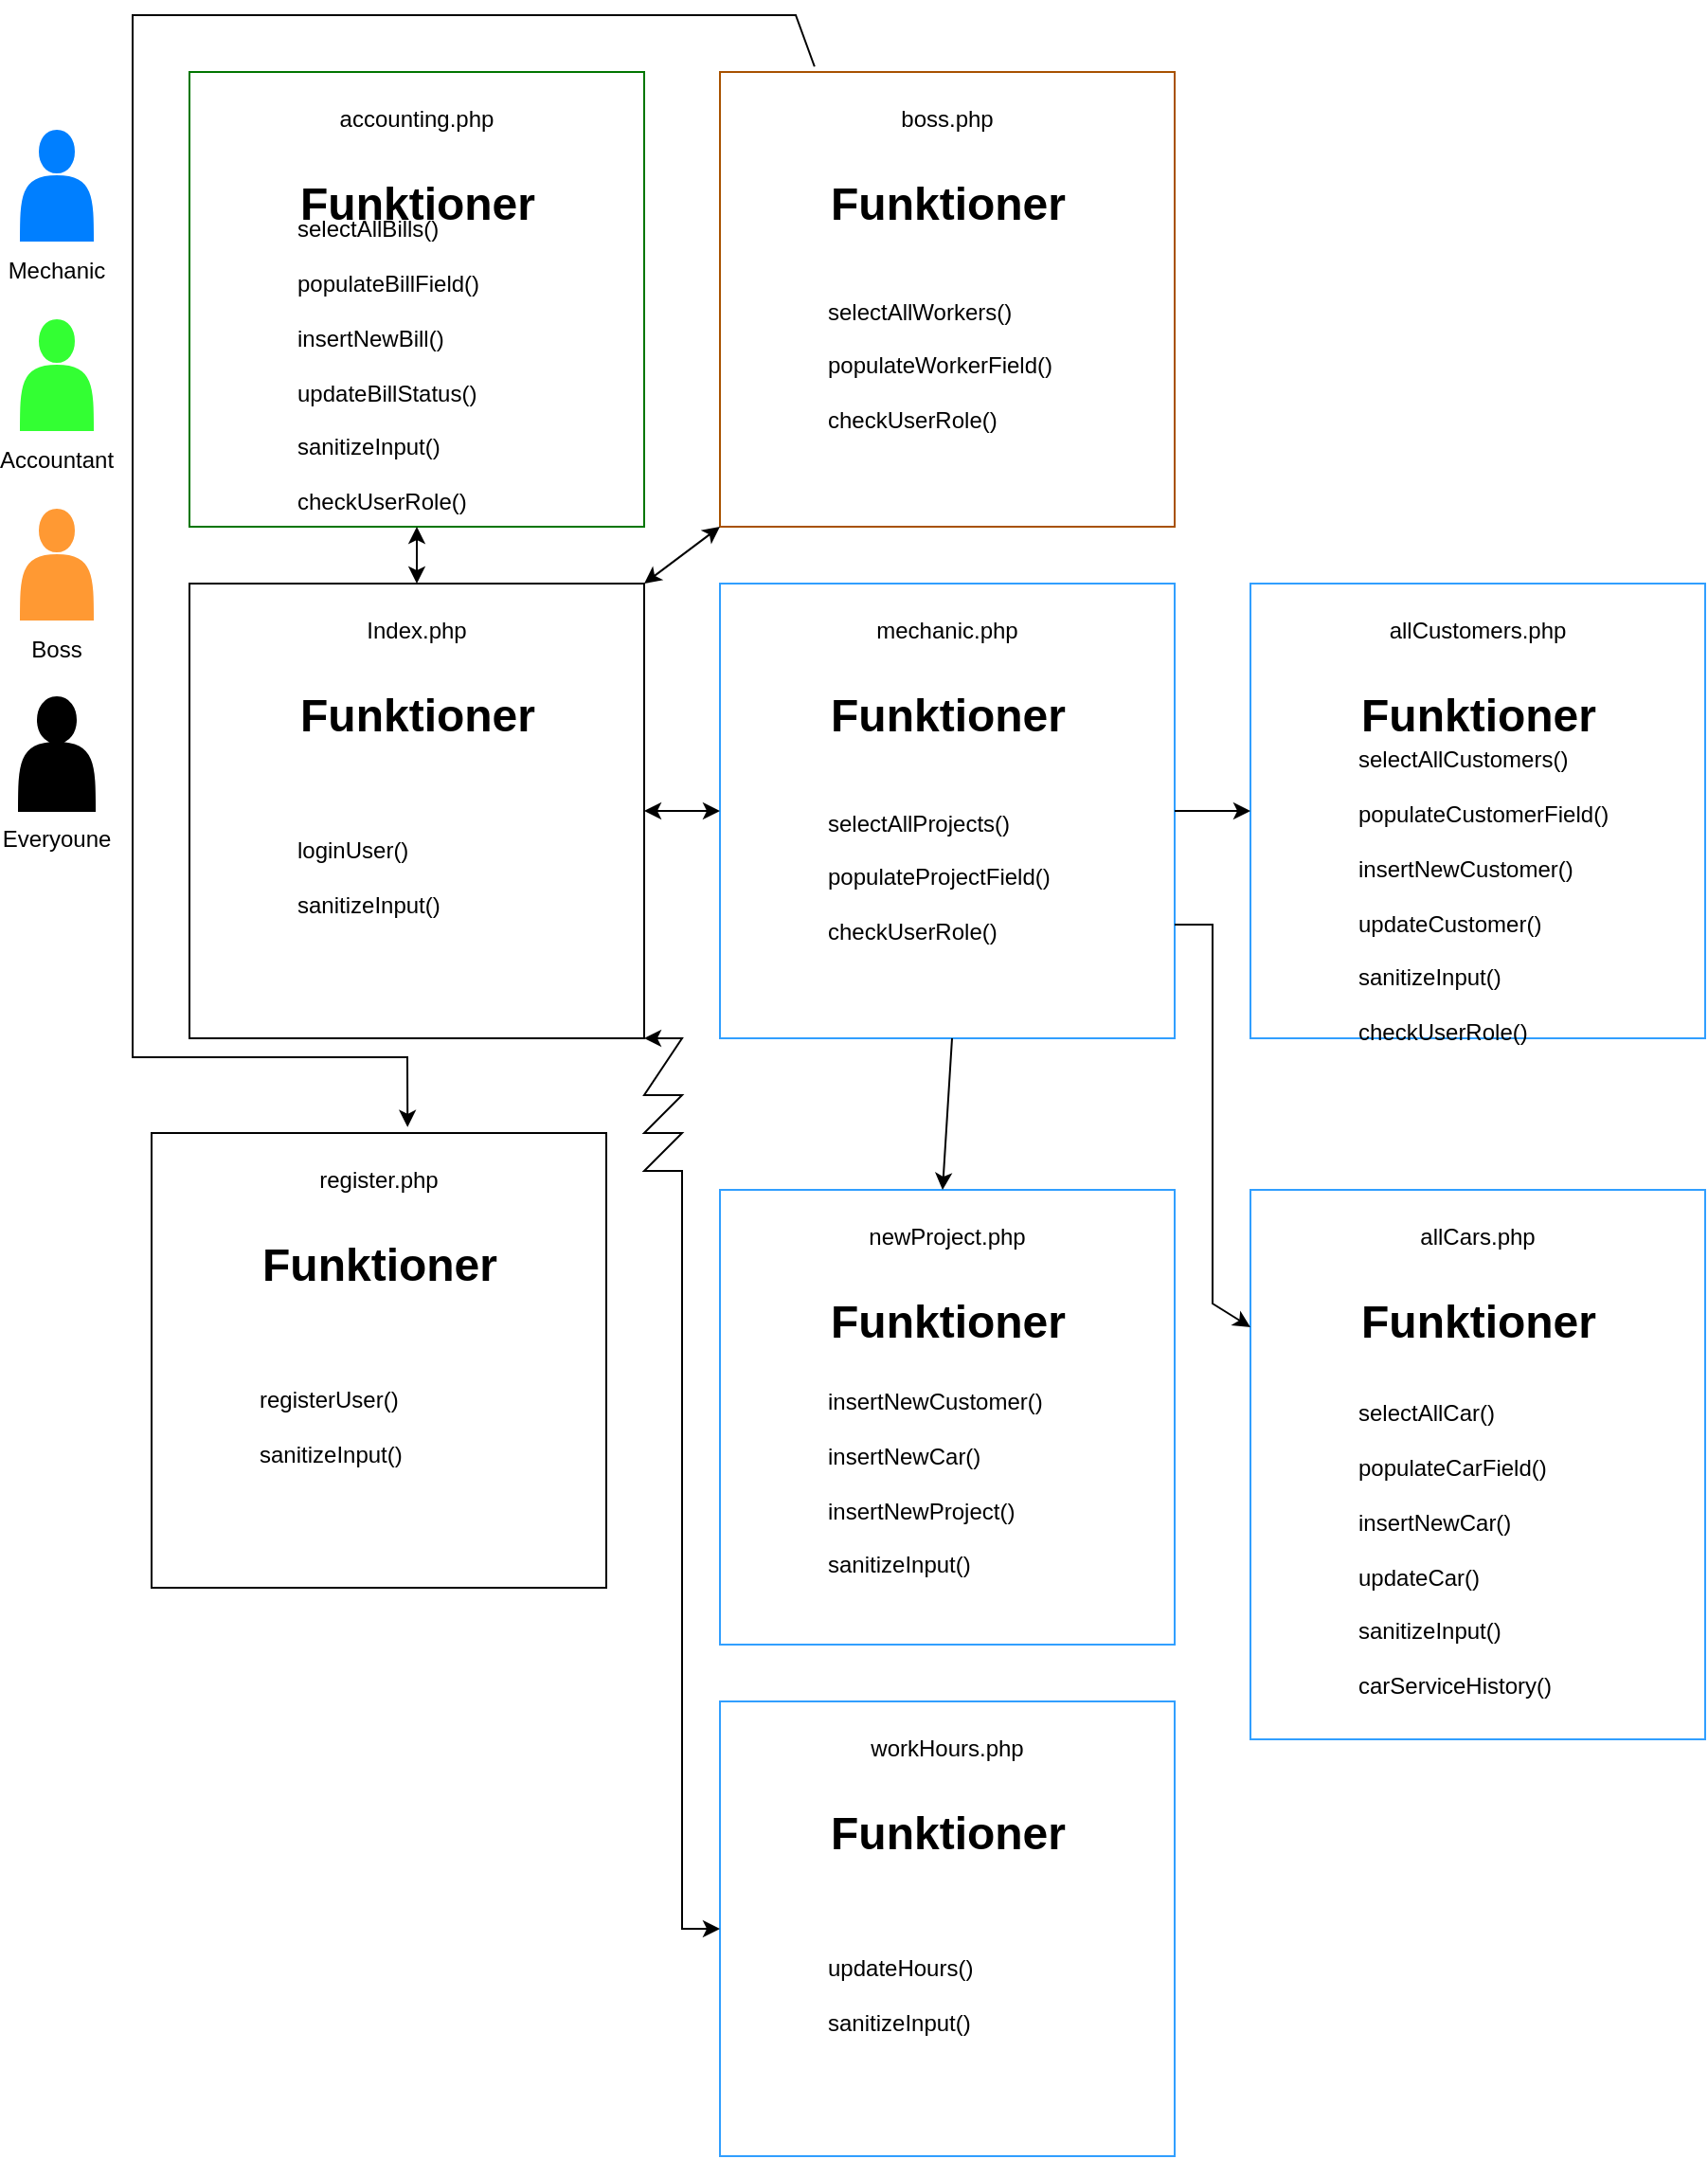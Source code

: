 <mxfile version="24.7.7">
  <diagram name="Page-1" id="ry_jRe4qEC-aKRxP1xIr">
    <mxGraphModel dx="1500" dy="814" grid="1" gridSize="10" guides="1" tooltips="1" connect="1" arrows="1" fold="1" page="1" pageScale="1" pageWidth="827" pageHeight="1169" math="0" shadow="0">
      <root>
        <mxCell id="0" />
        <mxCell id="1" parent="0" />
        <mxCell id="bAg9H6TD8A-TBEvWQ7Vd-1" value="" style="rounded=0;whiteSpace=wrap;html=1;" parent="1" vertex="1">
          <mxGeometry x="120" y="310" width="240" height="240" as="geometry" />
        </mxCell>
        <mxCell id="bAg9H6TD8A-TBEvWQ7Vd-2" value="Index.php" style="text;html=1;align=center;verticalAlign=middle;whiteSpace=wrap;rounded=0;" parent="1" vertex="1">
          <mxGeometry x="210" y="320" width="60" height="30" as="geometry" />
        </mxCell>
        <mxCell id="bAg9H6TD8A-TBEvWQ7Vd-4" value="Funktioner" style="text;strokeColor=none;fillColor=none;html=1;fontSize=24;fontStyle=1;verticalAlign=middle;align=center;" parent="1" vertex="1">
          <mxGeometry x="190" y="360" width="100" height="40" as="geometry" />
        </mxCell>
        <mxCell id="bAg9H6TD8A-TBEvWQ7Vd-5" value="loginUser()&lt;div&gt;&lt;br&gt;&lt;/div&gt;&lt;div&gt;sanitizeInput()&lt;br&gt;&lt;/div&gt;" style="text;html=1;align=left;verticalAlign=middle;whiteSpace=wrap;rounded=0;" parent="1" vertex="1">
          <mxGeometry x="175" y="400" width="130" height="130" as="geometry" />
        </mxCell>
        <mxCell id="bAg9H6TD8A-TBEvWQ7Vd-6" value="" style="rounded=0;whiteSpace=wrap;html=1;strokeColor=#319fff;" parent="1" vertex="1">
          <mxGeometry x="400" y="310" width="240" height="240" as="geometry" />
        </mxCell>
        <mxCell id="bAg9H6TD8A-TBEvWQ7Vd-7" value="mechanic.php" style="text;html=1;align=center;verticalAlign=middle;whiteSpace=wrap;rounded=0;" parent="1" vertex="1">
          <mxGeometry x="490" y="320" width="60" height="30" as="geometry" />
        </mxCell>
        <mxCell id="bAg9H6TD8A-TBEvWQ7Vd-8" value="Funktioner" style="text;strokeColor=none;fillColor=none;html=1;fontSize=24;fontStyle=1;verticalAlign=middle;align=center;" parent="1" vertex="1">
          <mxGeometry x="470" y="360" width="100" height="40" as="geometry" />
        </mxCell>
        <mxCell id="bAg9H6TD8A-TBEvWQ7Vd-9" value="selectAllProjects()&lt;div&gt;&lt;div&gt;&lt;br&gt;&lt;/div&gt;&lt;div&gt;populateProjectField()&lt;/div&gt;&lt;/div&gt;&lt;div&gt;&lt;br&gt;&lt;/div&gt;&lt;div&gt;checkUserRole()&lt;/div&gt;" style="text;html=1;align=left;verticalAlign=middle;whiteSpace=wrap;rounded=0;" parent="1" vertex="1">
          <mxGeometry x="455" y="400" width="130" height="130" as="geometry" />
        </mxCell>
        <mxCell id="bAg9H6TD8A-TBEvWQ7Vd-16" value="" style="shape=actor;whiteSpace=wrap;html=1;strokeColor=#FFFFFF;fillColor=#007FFF;" parent="1" vertex="1">
          <mxGeometry x="30" y="70" width="40" height="60" as="geometry" />
        </mxCell>
        <mxCell id="bAg9H6TD8A-TBEvWQ7Vd-17" value="Mechanic" style="text;html=1;align=center;verticalAlign=middle;whiteSpace=wrap;rounded=0;" parent="1" vertex="1">
          <mxGeometry x="20" y="130" width="60" height="30" as="geometry" />
        </mxCell>
        <mxCell id="bAg9H6TD8A-TBEvWQ7Vd-18" value="" style="shape=actor;whiteSpace=wrap;html=1;strokeColor=#FFFFFF;fillColor=#33FF33;" parent="1" vertex="1">
          <mxGeometry x="30" y="170" width="40" height="60" as="geometry" />
        </mxCell>
        <mxCell id="bAg9H6TD8A-TBEvWQ7Vd-19" value="Accountant" style="text;html=1;align=center;verticalAlign=middle;whiteSpace=wrap;rounded=0;" parent="1" vertex="1">
          <mxGeometry x="20" y="230" width="60" height="30" as="geometry" />
        </mxCell>
        <mxCell id="bAg9H6TD8A-TBEvWQ7Vd-20" value="" style="shape=actor;whiteSpace=wrap;html=1;strokeColor=#FFFFFF;fillColor=#FF9933;" parent="1" vertex="1">
          <mxGeometry x="30" y="270" width="40" height="60" as="geometry" />
        </mxCell>
        <mxCell id="bAg9H6TD8A-TBEvWQ7Vd-21" value="Boss" style="text;html=1;align=center;verticalAlign=middle;whiteSpace=wrap;rounded=0;" parent="1" vertex="1">
          <mxGeometry x="20" y="330" width="60" height="30" as="geometry" />
        </mxCell>
        <mxCell id="bAg9H6TD8A-TBEvWQ7Vd-22" value="" style="endArrow=classic;startArrow=classic;html=1;rounded=0;exitX=1;exitY=0.5;exitDx=0;exitDy=0;entryX=0;entryY=0.5;entryDx=0;entryDy=0;" parent="1" source="bAg9H6TD8A-TBEvWQ7Vd-1" target="bAg9H6TD8A-TBEvWQ7Vd-6" edge="1">
          <mxGeometry width="50" height="50" relative="1" as="geometry">
            <mxPoint x="400" y="660" as="sourcePoint" />
            <mxPoint x="450" y="610" as="targetPoint" />
          </mxGeometry>
        </mxCell>
        <mxCell id="bAg9H6TD8A-TBEvWQ7Vd-25" value="" style="endArrow=classic;html=1;rounded=0;entryX=0.563;entryY=-0.013;entryDx=0;entryDy=0;entryPerimeter=0;exitX=0.208;exitY=-0.012;exitDx=0;exitDy=0;exitPerimeter=0;" parent="1" source="bAg9H6TD8A-TBEvWQ7Vd-39" target="bAg9H6TD8A-TBEvWQ7Vd-26" edge="1">
          <mxGeometry width="50" height="50" relative="1" as="geometry">
            <mxPoint x="70" y="560" as="sourcePoint" />
            <mxPoint x="1230" y="185" as="targetPoint" />
            <Array as="points">
              <mxPoint x="440" y="10" />
              <mxPoint x="90" y="10" />
              <mxPoint x="90" y="560" />
              <mxPoint x="235" y="560" />
            </Array>
          </mxGeometry>
        </mxCell>
        <mxCell id="bAg9H6TD8A-TBEvWQ7Vd-26" value="" style="rounded=0;whiteSpace=wrap;html=1;strokeColor=#000000;" parent="1" vertex="1">
          <mxGeometry x="100" y="600" width="240" height="240" as="geometry" />
        </mxCell>
        <mxCell id="bAg9H6TD8A-TBEvWQ7Vd-28" value="Funktioner" style="text;strokeColor=none;fillColor=none;html=1;fontSize=24;fontStyle=1;verticalAlign=middle;align=center;" parent="1" vertex="1">
          <mxGeometry x="170" y="650" width="100" height="40" as="geometry" />
        </mxCell>
        <mxCell id="bAg9H6TD8A-TBEvWQ7Vd-29" value="registerUser()&lt;div&gt;&lt;br&gt;&lt;/div&gt;&lt;div&gt;sanitizeInput()&lt;/div&gt;" style="text;html=1;align=left;verticalAlign=middle;whiteSpace=wrap;rounded=0;" parent="1" vertex="1">
          <mxGeometry x="155" y="690" width="130" height="130" as="geometry" />
        </mxCell>
        <mxCell id="bAg9H6TD8A-TBEvWQ7Vd-30" value="" style="rounded=0;whiteSpace=wrap;html=1;strokeColor=#319fff;" parent="1" vertex="1">
          <mxGeometry x="400" y="630" width="240" height="240" as="geometry" />
        </mxCell>
        <mxCell id="bAg9H6TD8A-TBEvWQ7Vd-31" value="newProject.php" style="text;html=1;align=center;verticalAlign=middle;whiteSpace=wrap;rounded=0;" parent="1" vertex="1">
          <mxGeometry x="490" y="640" width="60" height="30" as="geometry" />
        </mxCell>
        <mxCell id="bAg9H6TD8A-TBEvWQ7Vd-32" value="Funktioner" style="text;strokeColor=none;fillColor=none;html=1;fontSize=24;fontStyle=1;verticalAlign=middle;align=center;" parent="1" vertex="1">
          <mxGeometry x="470" y="680" width="100" height="40" as="geometry" />
        </mxCell>
        <mxCell id="bAg9H6TD8A-TBEvWQ7Vd-33" value="insertNewCustomer()&lt;div&gt;&lt;br&gt;&lt;/div&gt;&lt;div&gt;insertNewCar()&lt;/div&gt;&lt;div&gt;&lt;br&gt;&lt;/div&gt;&lt;div&gt;insertNewProject()&lt;/div&gt;&lt;div&gt;&lt;br&gt;&lt;/div&gt;&lt;div&gt;sanitizeInput()&lt;br&gt;&lt;/div&gt;" style="text;html=1;align=left;verticalAlign=middle;whiteSpace=wrap;rounded=0;" parent="1" vertex="1">
          <mxGeometry x="455" y="720" width="130" height="130" as="geometry" />
        </mxCell>
        <mxCell id="bAg9H6TD8A-TBEvWQ7Vd-34" value="" style="endArrow=classic;html=1;rounded=0;exitX=0;exitY=1;exitDx=0;exitDy=0;entryX=0.5;entryY=0;entryDx=0;entryDy=0;" parent="1" edge="1">
          <mxGeometry width="50" height="50" relative="1" as="geometry">
            <mxPoint x="522.5" y="550" as="sourcePoint" />
            <mxPoint x="517.5" y="630" as="targetPoint" />
            <Array as="points" />
          </mxGeometry>
        </mxCell>
        <mxCell id="bAg9H6TD8A-TBEvWQ7Vd-35" value="" style="rounded=0;whiteSpace=wrap;html=1;strokeColor=#007600;" parent="1" vertex="1">
          <mxGeometry x="120" y="40" width="240" height="240" as="geometry" />
        </mxCell>
        <mxCell id="bAg9H6TD8A-TBEvWQ7Vd-36" value="accounting.php" style="text;html=1;align=center;verticalAlign=middle;whiteSpace=wrap;rounded=0;" parent="1" vertex="1">
          <mxGeometry x="210" y="50" width="60" height="30" as="geometry" />
        </mxCell>
        <mxCell id="bAg9H6TD8A-TBEvWQ7Vd-37" value="Funktioner" style="text;strokeColor=none;fillColor=none;html=1;fontSize=24;fontStyle=1;verticalAlign=middle;align=center;" parent="1" vertex="1">
          <mxGeometry x="190" y="90" width="100" height="40" as="geometry" />
        </mxCell>
        <mxCell id="bAg9H6TD8A-TBEvWQ7Vd-38" value="selectAllBills()&lt;div&gt;&lt;br&gt;&lt;/div&gt;&lt;div&gt;populateBillField()&lt;/div&gt;&lt;div&gt;&lt;br&gt;&lt;/div&gt;&lt;div&gt;insertNewBill()&lt;/div&gt;&lt;div&gt;&lt;br&gt;&lt;/div&gt;&lt;div&gt;updateBillStatus()&lt;/div&gt;&lt;div&gt;&lt;br&gt;&lt;/div&gt;&lt;div&gt;sanitizeInput()&lt;br&gt;&lt;/div&gt;&lt;div&gt;&lt;br&gt;&lt;/div&gt;&lt;div&gt;checkUserRole()&lt;br&gt;&lt;/div&gt;" style="text;html=1;align=left;verticalAlign=middle;whiteSpace=wrap;rounded=0;" parent="1" vertex="1">
          <mxGeometry x="175" y="130" width="130" height="130" as="geometry" />
        </mxCell>
        <mxCell id="bAg9H6TD8A-TBEvWQ7Vd-39" value="" style="rounded=0;whiteSpace=wrap;html=1;strokeColor=#a85100;" parent="1" vertex="1">
          <mxGeometry x="400" y="40" width="240" height="240" as="geometry" />
        </mxCell>
        <mxCell id="bAg9H6TD8A-TBEvWQ7Vd-40" value="boss.php" style="text;html=1;align=center;verticalAlign=middle;whiteSpace=wrap;rounded=0;strokeColor=none;" parent="1" vertex="1">
          <mxGeometry x="490" y="50" width="60" height="30" as="geometry" />
        </mxCell>
        <mxCell id="bAg9H6TD8A-TBEvWQ7Vd-41" value="Funktioner" style="text;strokeColor=none;fillColor=none;html=1;fontSize=24;fontStyle=1;verticalAlign=middle;align=center;" parent="1" vertex="1">
          <mxGeometry x="470" y="90" width="100" height="40" as="geometry" />
        </mxCell>
        <mxCell id="bAg9H6TD8A-TBEvWQ7Vd-42" value="selectAllWorkers()&lt;div&gt;&lt;br&gt;&lt;/div&gt;&lt;div&gt;populateWorkerField()&lt;/div&gt;&lt;div&gt;&lt;br&gt;&lt;/div&gt;&lt;div&gt;checkUserRole()&lt;br&gt;&lt;/div&gt;" style="text;html=1;align=left;verticalAlign=middle;whiteSpace=wrap;rounded=0;strokeColor=none;" parent="1" vertex="1">
          <mxGeometry x="455" y="130" width="130" height="130" as="geometry" />
        </mxCell>
        <mxCell id="bAg9H6TD8A-TBEvWQ7Vd-45" value="" style="endArrow=classic;startArrow=classic;html=1;rounded=0;exitX=1;exitY=0;exitDx=0;exitDy=0;entryX=0;entryY=1;entryDx=0;entryDy=0;" parent="1" source="bAg9H6TD8A-TBEvWQ7Vd-1" target="bAg9H6TD8A-TBEvWQ7Vd-39" edge="1">
          <mxGeometry width="50" height="50" relative="1" as="geometry">
            <mxPoint x="350" y="299.58" as="sourcePoint" />
            <mxPoint x="390" y="299.58" as="targetPoint" />
          </mxGeometry>
        </mxCell>
        <mxCell id="bAg9H6TD8A-TBEvWQ7Vd-46" value="" style="endArrow=classic;startArrow=classic;html=1;rounded=0;entryX=0.5;entryY=1;entryDx=0;entryDy=0;" parent="1" target="bAg9H6TD8A-TBEvWQ7Vd-35" edge="1">
          <mxGeometry width="50" height="50" relative="1" as="geometry">
            <mxPoint x="240" y="310" as="sourcePoint" />
            <mxPoint x="280" y="280" as="targetPoint" />
          </mxGeometry>
        </mxCell>
        <mxCell id="bAg9H6TD8A-TBEvWQ7Vd-47" value="" style="rounded=0;whiteSpace=wrap;html=1;strokeColor=#319fff;" parent="1" vertex="1">
          <mxGeometry x="400" y="900" width="240" height="240" as="geometry" />
        </mxCell>
        <mxCell id="bAg9H6TD8A-TBEvWQ7Vd-48" value="workHours.php" style="text;html=1;align=center;verticalAlign=middle;whiteSpace=wrap;rounded=0;" parent="1" vertex="1">
          <mxGeometry x="490" y="910" width="60" height="30" as="geometry" />
        </mxCell>
        <mxCell id="bAg9H6TD8A-TBEvWQ7Vd-49" value="Funktioner" style="text;strokeColor=none;fillColor=none;html=1;fontSize=24;fontStyle=1;verticalAlign=middle;align=center;" parent="1" vertex="1">
          <mxGeometry x="470" y="950" width="100" height="40" as="geometry" />
        </mxCell>
        <mxCell id="bAg9H6TD8A-TBEvWQ7Vd-50" value="&lt;div&gt;updateHours()&lt;/div&gt;&lt;div&gt;&lt;br&gt;&lt;/div&gt;&lt;div&gt;sanitizeInput()&lt;/div&gt;" style="text;html=1;align=left;verticalAlign=middle;whiteSpace=wrap;rounded=0;" parent="1" vertex="1">
          <mxGeometry x="455" y="990" width="130" height="130" as="geometry" />
        </mxCell>
        <mxCell id="bAg9H6TD8A-TBEvWQ7Vd-51" value="" style="endArrow=classic;startArrow=classic;html=1;rounded=0;entryX=0;entryY=0.5;entryDx=0;entryDy=0;exitX=1;exitY=1;exitDx=0;exitDy=0;" parent="1" source="bAg9H6TD8A-TBEvWQ7Vd-1" target="bAg9H6TD8A-TBEvWQ7Vd-47" edge="1">
          <mxGeometry width="50" height="50" relative="1" as="geometry">
            <mxPoint x="300" y="990" as="sourcePoint" />
            <mxPoint x="350" y="940" as="targetPoint" />
            <Array as="points">
              <mxPoint x="380" y="550" />
              <mxPoint x="360" y="580" />
              <mxPoint x="380" y="580" />
              <mxPoint x="360" y="600" />
              <mxPoint x="380" y="600" />
              <mxPoint x="360" y="620" />
              <mxPoint x="380" y="620" />
              <mxPoint x="380" y="1020" />
            </Array>
          </mxGeometry>
        </mxCell>
        <mxCell id="bAg9H6TD8A-TBEvWQ7Vd-52" value="" style="rounded=0;whiteSpace=wrap;html=1;strokeColor=#319fff;" parent="1" vertex="1">
          <mxGeometry x="680" y="310" width="240" height="240" as="geometry" />
        </mxCell>
        <mxCell id="bAg9H6TD8A-TBEvWQ7Vd-53" value="allCustomers.php" style="text;html=1;align=center;verticalAlign=middle;whiteSpace=wrap;rounded=0;" parent="1" vertex="1">
          <mxGeometry x="770" y="320" width="60" height="30" as="geometry" />
        </mxCell>
        <mxCell id="bAg9H6TD8A-TBEvWQ7Vd-54" value="Funktioner" style="text;strokeColor=none;fillColor=none;html=1;fontSize=24;fontStyle=1;verticalAlign=middle;align=center;" parent="1" vertex="1">
          <mxGeometry x="750" y="360" width="100" height="40" as="geometry" />
        </mxCell>
        <mxCell id="bAg9H6TD8A-TBEvWQ7Vd-55" value="&lt;div&gt;selectAllCustomers()&lt;/div&gt;&lt;div&gt;&lt;br&gt;&lt;/div&gt;&lt;div&gt;populateCustomerField()&lt;/div&gt;&lt;div&gt;&lt;br&gt;&lt;/div&gt;&lt;div&gt;insertNewCustomer()&lt;/div&gt;&lt;div&gt;&lt;br&gt;&lt;/div&gt;&lt;div&gt;updateCustomer()&lt;/div&gt;&lt;div&gt;&lt;br&gt;&lt;/div&gt;&lt;div&gt;sanitizeInput()&lt;/div&gt;&lt;div&gt;&lt;br&gt;&lt;/div&gt;&lt;div&gt;checkUserRole()&lt;br&gt;&lt;/div&gt;" style="text;html=1;align=left;verticalAlign=middle;whiteSpace=wrap;rounded=0;" parent="1" vertex="1">
          <mxGeometry x="735" y="400" width="130" height="150" as="geometry" />
        </mxCell>
        <mxCell id="bAg9H6TD8A-TBEvWQ7Vd-56" value="" style="endArrow=classic;html=1;rounded=0;exitX=1;exitY=0.5;exitDx=0;exitDy=0;entryX=0;entryY=0.5;entryDx=0;entryDy=0;" parent="1" source="bAg9H6TD8A-TBEvWQ7Vd-6" target="bAg9H6TD8A-TBEvWQ7Vd-52" edge="1">
          <mxGeometry width="50" height="50" relative="1" as="geometry">
            <mxPoint x="670" y="500" as="sourcePoint" />
            <mxPoint x="720" y="450" as="targetPoint" />
          </mxGeometry>
        </mxCell>
        <mxCell id="bAg9H6TD8A-TBEvWQ7Vd-57" value="" style="rounded=0;whiteSpace=wrap;html=1;strokeColor=#319fff;" parent="1" vertex="1">
          <mxGeometry x="680" y="630" width="240" height="290" as="geometry" />
        </mxCell>
        <mxCell id="bAg9H6TD8A-TBEvWQ7Vd-58" value="allCars.php" style="text;html=1;align=center;verticalAlign=middle;whiteSpace=wrap;rounded=0;" parent="1" vertex="1">
          <mxGeometry x="770" y="640" width="60" height="30" as="geometry" />
        </mxCell>
        <mxCell id="bAg9H6TD8A-TBEvWQ7Vd-59" value="Funktioner" style="text;strokeColor=none;fillColor=none;html=1;fontSize=24;fontStyle=1;verticalAlign=middle;align=center;" parent="1" vertex="1">
          <mxGeometry x="750" y="680" width="100" height="40" as="geometry" />
        </mxCell>
        <mxCell id="bAg9H6TD8A-TBEvWQ7Vd-61" value="" style="endArrow=classic;html=1;rounded=0;exitX=1;exitY=0.75;exitDx=0;exitDy=0;entryX=0;entryY=0.25;entryDx=0;entryDy=0;" parent="1" source="bAg9H6TD8A-TBEvWQ7Vd-6" target="bAg9H6TD8A-TBEvWQ7Vd-57" edge="1">
          <mxGeometry width="50" height="50" relative="1" as="geometry">
            <mxPoint x="670" y="620" as="sourcePoint" />
            <mxPoint x="720" y="570" as="targetPoint" />
            <Array as="points">
              <mxPoint x="660" y="490" />
              <mxPoint x="660" y="690" />
            </Array>
          </mxGeometry>
        </mxCell>
        <mxCell id="bAg9H6TD8A-TBEvWQ7Vd-62" value="&lt;div&gt;selectAllCar()&lt;/div&gt;&lt;div&gt;&lt;br&gt;&lt;/div&gt;&lt;div&gt;populateCarField()&lt;/div&gt;&lt;div&gt;&lt;br&gt;&lt;/div&gt;&lt;div&gt;insertNewCar()&lt;/div&gt;&lt;div&gt;&lt;br&gt;&lt;/div&gt;&lt;div&gt;updateCar()&lt;/div&gt;&lt;div&gt;&lt;br&gt;&lt;/div&gt;&lt;div&gt;sanitizeInput()&lt;/div&gt;&lt;div&gt;&lt;br&gt;&lt;/div&gt;&lt;div&gt;carServiceHistory()&lt;/div&gt;" style="text;html=1;align=left;verticalAlign=middle;whiteSpace=wrap;rounded=0;" parent="1" vertex="1">
          <mxGeometry x="735" y="720" width="130" height="200" as="geometry" />
        </mxCell>
        <mxCell id="bAg9H6TD8A-TBEvWQ7Vd-64" value="register.php" style="text;html=1;align=center;verticalAlign=middle;whiteSpace=wrap;rounded=0;strokeColor=none;" parent="1" vertex="1">
          <mxGeometry x="190" y="610" width="60" height="30" as="geometry" />
        </mxCell>
        <mxCell id="th-0m9Ut5Wv_U_VVVqaV-1" value="" style="shape=actor;whiteSpace=wrap;html=1;strokeColor=default;fillColor=#000000;" vertex="1" parent="1">
          <mxGeometry x="30" y="370" width="40" height="60" as="geometry" />
        </mxCell>
        <mxCell id="th-0m9Ut5Wv_U_VVVqaV-2" value="Everyoune" style="text;html=1;align=center;verticalAlign=middle;whiteSpace=wrap;rounded=0;" vertex="1" parent="1">
          <mxGeometry x="20" y="430" width="60" height="30" as="geometry" />
        </mxCell>
      </root>
    </mxGraphModel>
  </diagram>
</mxfile>
